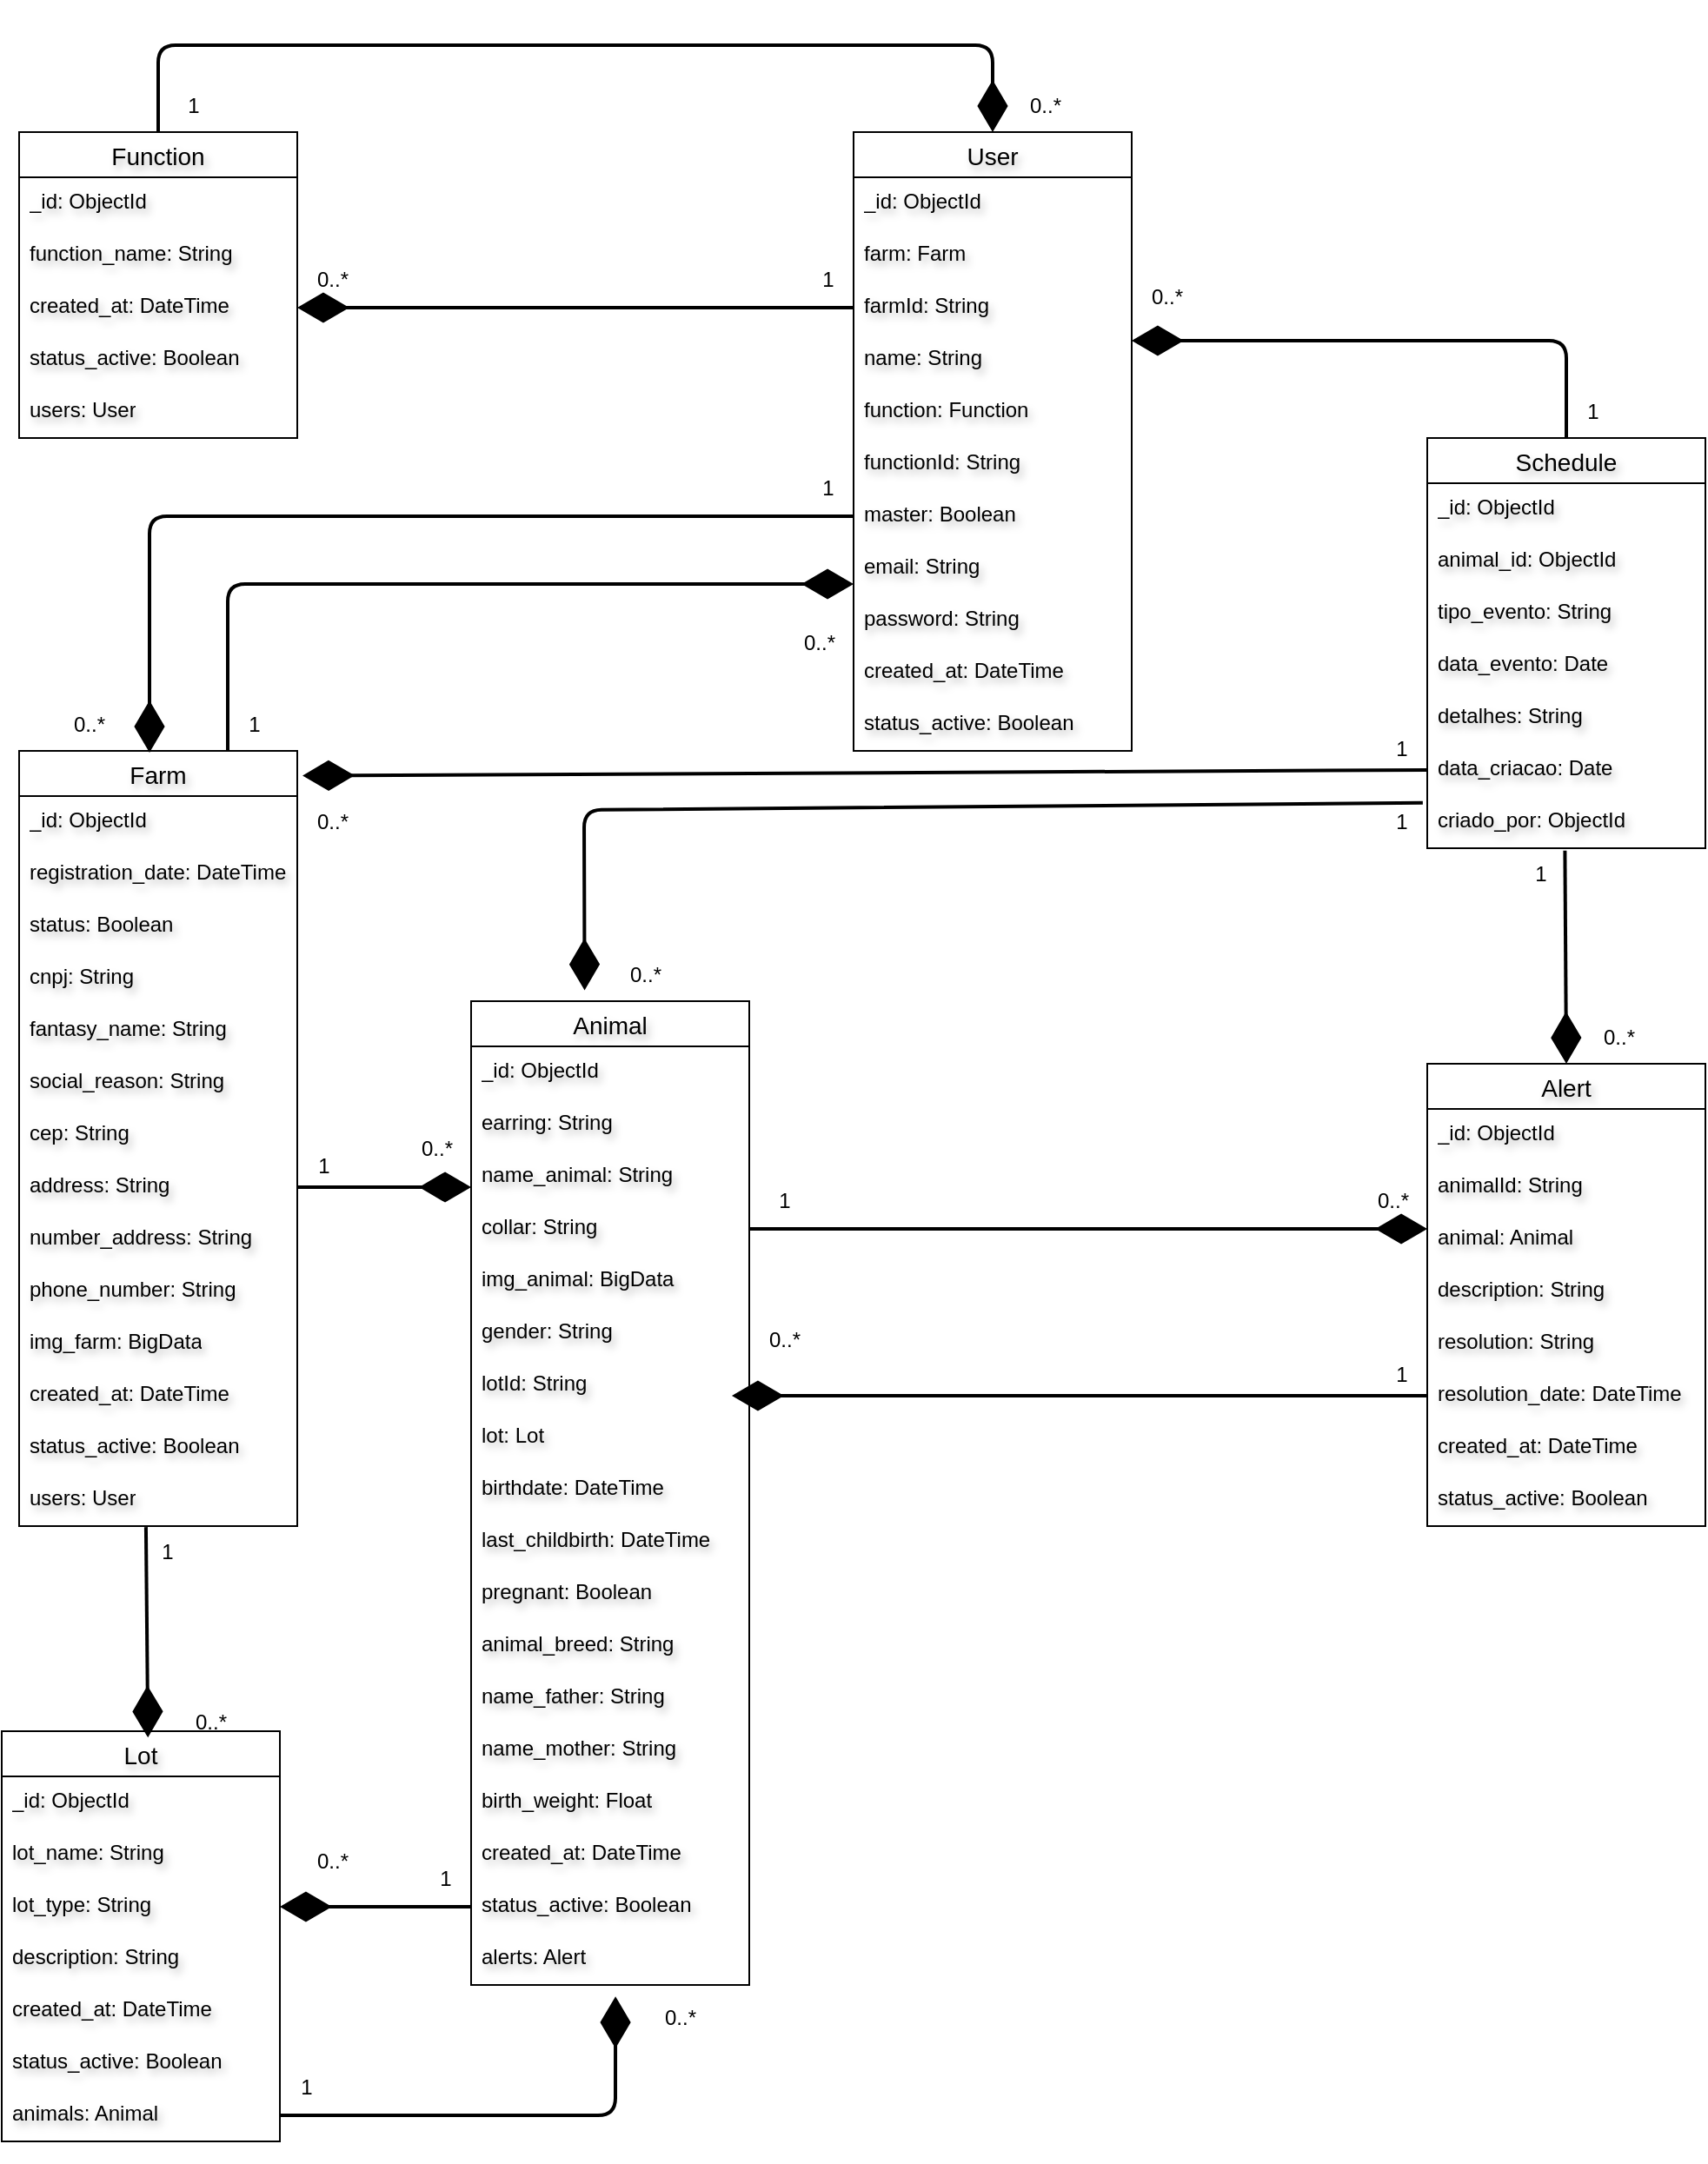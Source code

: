 <mxfile>
    <diagram id="p9DAhjfFWAVZi-SLFgsB" name="Page-1">
        <mxGraphModel dx="1400" dy="419" grid="1" gridSize="10" guides="1" tooltips="1" connect="1" arrows="1" fold="1" page="1" pageScale="1" pageWidth="850" pageHeight="1100" math="0" shadow="0">
            <root>
                <mxCell id="0"/>
                <mxCell id="1" parent="0"/>
                <mxCell id="2" value="User" style="swimlane;fontStyle=0;childLayout=stackLayout;horizontal=1;startSize=26;horizontalStack=0;resizeParent=1;resizeParentMax=0;resizeLast=0;collapsible=1;marginBottom=0;align=center;fontSize=14;textShadow=1;" parent="1" vertex="1">
                    <mxGeometry x="-160" y="90" width="160" height="356" as="geometry">
                        <mxRectangle x="170" y="80" width="70" height="30" as="alternateBounds"/>
                    </mxGeometry>
                </mxCell>
                <mxCell id="3" value="_id: ObjectId" style="text;strokeColor=none;fillColor=none;spacingLeft=4;spacingRight=4;overflow=hidden;rotatable=0;points=[[0,0.5],[1,0.5]];portConstraint=eastwest;fontSize=12;whiteSpace=wrap;html=1;textShadow=1;" parent="2" vertex="1">
                    <mxGeometry y="26" width="160" height="30" as="geometry"/>
                </mxCell>
                <mxCell id="4" value="farm: Farm" style="text;strokeColor=none;fillColor=none;spacingLeft=4;spacingRight=4;overflow=hidden;rotatable=0;points=[[0,0.5],[1,0.5]];portConstraint=eastwest;fontSize=12;whiteSpace=wrap;html=1;textShadow=1;" parent="2" vertex="1">
                    <mxGeometry y="56" width="160" height="30" as="geometry"/>
                </mxCell>
                <mxCell id="72" value="farmId: String" style="text;strokeColor=none;fillColor=none;spacingLeft=4;spacingRight=4;overflow=hidden;rotatable=0;points=[[0,0.5],[1,0.5]];portConstraint=eastwest;fontSize=12;whiteSpace=wrap;html=1;textShadow=1;" parent="2" vertex="1">
                    <mxGeometry y="86" width="160" height="30" as="geometry"/>
                </mxCell>
                <mxCell id="5" value="name: String" style="text;strokeColor=none;fillColor=none;spacingLeft=4;spacingRight=4;overflow=hidden;rotatable=0;points=[[0,0.5],[1,0.5]];portConstraint=eastwest;fontSize=12;whiteSpace=wrap;html=1;textShadow=1;" parent="2" vertex="1">
                    <mxGeometry y="116" width="160" height="30" as="geometry"/>
                </mxCell>
                <mxCell id="6" value="function: Function" style="text;strokeColor=none;fillColor=none;spacingLeft=4;spacingRight=4;overflow=hidden;rotatable=0;points=[[0,0.5],[1,0.5]];portConstraint=eastwest;fontSize=12;whiteSpace=wrap;html=1;textShadow=1;" parent="2" vertex="1">
                    <mxGeometry y="146" width="160" height="30" as="geometry"/>
                </mxCell>
                <mxCell id="73" value="functionId: String" style="text;strokeColor=none;fillColor=none;spacingLeft=4;spacingRight=4;overflow=hidden;rotatable=0;points=[[0,0.5],[1,0.5]];portConstraint=eastwest;fontSize=12;whiteSpace=wrap;html=1;textShadow=1;" parent="2" vertex="1">
                    <mxGeometry y="176" width="160" height="30" as="geometry"/>
                </mxCell>
                <mxCell id="7" value="master: Boolean" style="text;strokeColor=none;fillColor=none;spacingLeft=4;spacingRight=4;overflow=hidden;rotatable=0;points=[[0,0.5],[1,0.5]];portConstraint=eastwest;fontSize=12;whiteSpace=wrap;html=1;textShadow=1;" parent="2" vertex="1">
                    <mxGeometry y="206" width="160" height="30" as="geometry"/>
                </mxCell>
                <mxCell id="8" value="email: String" style="text;strokeColor=none;fillColor=none;spacingLeft=4;spacingRight=4;overflow=hidden;rotatable=0;points=[[0,0.5],[1,0.5]];portConstraint=eastwest;fontSize=12;whiteSpace=wrap;html=1;textShadow=1;" parent="2" vertex="1">
                    <mxGeometry y="236" width="160" height="30" as="geometry"/>
                </mxCell>
                <mxCell id="9" value="password: String" style="text;strokeColor=none;fillColor=none;spacingLeft=4;spacingRight=4;overflow=hidden;rotatable=0;points=[[0,0.5],[1,0.5]];portConstraint=eastwest;fontSize=12;whiteSpace=wrap;html=1;textShadow=1;" parent="2" vertex="1">
                    <mxGeometry y="266" width="160" height="30" as="geometry"/>
                </mxCell>
                <mxCell id="10" value="created_at: DateTime" style="text;strokeColor=none;fillColor=none;spacingLeft=4;spacingRight=4;overflow=hidden;rotatable=0;points=[[0,0.5],[1,0.5]];portConstraint=eastwest;fontSize=12;whiteSpace=wrap;html=1;textShadow=1;" parent="2" vertex="1">
                    <mxGeometry y="296" width="160" height="30" as="geometry"/>
                </mxCell>
                <mxCell id="11" value="status_active: Boolean" style="text;strokeColor=none;fillColor=none;spacingLeft=4;spacingRight=4;overflow=hidden;rotatable=0;points=[[0,0.5],[1,0.5]];portConstraint=eastwest;fontSize=12;whiteSpace=wrap;html=1;textShadow=1;" parent="2" vertex="1">
                    <mxGeometry y="326" width="160" height="30" as="geometry"/>
                </mxCell>
                <mxCell id="12" value="Farm" style="swimlane;fontStyle=0;childLayout=stackLayout;horizontal=1;startSize=26;horizontalStack=0;resizeParent=1;resizeParentMax=0;resizeLast=0;collapsible=1;marginBottom=0;align=center;fontSize=14;textShadow=1;" parent="1" vertex="1">
                    <mxGeometry x="-640" y="446" width="160" height="446" as="geometry"/>
                </mxCell>
                <mxCell id="13" value="_id: ObjectId" style="text;strokeColor=none;fillColor=none;spacingLeft=4;spacingRight=4;overflow=hidden;rotatable=0;points=[[0,0.5],[1,0.5]];portConstraint=eastwest;fontSize=12;whiteSpace=wrap;html=1;textShadow=1;" parent="12" vertex="1">
                    <mxGeometry y="26" width="160" height="30" as="geometry"/>
                </mxCell>
                <mxCell id="14" value="registration_date: DateTime" style="text;strokeColor=none;fillColor=none;spacingLeft=4;spacingRight=4;overflow=hidden;rotatable=0;points=[[0,0.5],[1,0.5]];portConstraint=eastwest;fontSize=12;whiteSpace=wrap;html=1;textShadow=1;" parent="12" vertex="1">
                    <mxGeometry y="56" width="160" height="30" as="geometry"/>
                </mxCell>
                <mxCell id="15" value="status: Boolean" style="text;strokeColor=none;fillColor=none;spacingLeft=4;spacingRight=4;overflow=hidden;rotatable=0;points=[[0,0.5],[1,0.5]];portConstraint=eastwest;fontSize=12;whiteSpace=wrap;html=1;textShadow=1;" parent="12" vertex="1">
                    <mxGeometry y="86" width="160" height="30" as="geometry"/>
                </mxCell>
                <mxCell id="16" value="cnpj: String" style="text;strokeColor=none;fillColor=none;spacingLeft=4;spacingRight=4;overflow=hidden;rotatable=0;points=[[0,0.5],[1,0.5]];portConstraint=eastwest;fontSize=12;whiteSpace=wrap;html=1;textShadow=1;" parent="12" vertex="1">
                    <mxGeometry y="116" width="160" height="30" as="geometry"/>
                </mxCell>
                <mxCell id="17" value="fantasy_name: String" style="text;strokeColor=none;fillColor=none;spacingLeft=4;spacingRight=4;overflow=hidden;rotatable=0;points=[[0,0.5],[1,0.5]];portConstraint=eastwest;fontSize=12;whiteSpace=wrap;html=1;textShadow=1;" parent="12" vertex="1">
                    <mxGeometry y="146" width="160" height="30" as="geometry"/>
                </mxCell>
                <mxCell id="18" value="social_reason: String" style="text;strokeColor=none;fillColor=none;spacingLeft=4;spacingRight=4;overflow=hidden;rotatable=0;points=[[0,0.5],[1,0.5]];portConstraint=eastwest;fontSize=12;whiteSpace=wrap;html=1;textShadow=1;" parent="12" vertex="1">
                    <mxGeometry y="176" width="160" height="30" as="geometry"/>
                </mxCell>
                <mxCell id="19" value="cep: String" style="text;strokeColor=none;fillColor=none;spacingLeft=4;spacingRight=4;overflow=hidden;rotatable=0;points=[[0,0.5],[1,0.5]];portConstraint=eastwest;fontSize=12;whiteSpace=wrap;html=1;textShadow=1;" parent="12" vertex="1">
                    <mxGeometry y="206" width="160" height="30" as="geometry"/>
                </mxCell>
                <mxCell id="20" value="address: String" style="text;strokeColor=none;fillColor=none;spacingLeft=4;spacingRight=4;overflow=hidden;rotatable=0;points=[[0,0.5],[1,0.5]];portConstraint=eastwest;fontSize=12;whiteSpace=wrap;html=1;textShadow=1;" parent="12" vertex="1">
                    <mxGeometry y="236" width="160" height="30" as="geometry"/>
                </mxCell>
                <mxCell id="21" value="number_address: String" style="text;strokeColor=none;fillColor=none;spacingLeft=4;spacingRight=4;overflow=hidden;rotatable=0;points=[[0,0.5],[1,0.5]];portConstraint=eastwest;fontSize=12;whiteSpace=wrap;html=1;textShadow=1;" parent="12" vertex="1">
                    <mxGeometry y="266" width="160" height="30" as="geometry"/>
                </mxCell>
                <mxCell id="22" value="phone_number: String" style="text;strokeColor=none;fillColor=none;spacingLeft=4;spacingRight=4;overflow=hidden;rotatable=0;points=[[0,0.5],[1,0.5]];portConstraint=eastwest;fontSize=12;whiteSpace=wrap;html=1;textShadow=1;" parent="12" vertex="1">
                    <mxGeometry y="296" width="160" height="30" as="geometry"/>
                </mxCell>
                <mxCell id="23" value="img_farm: BigData" style="text;strokeColor=none;fillColor=none;spacingLeft=4;spacingRight=4;overflow=hidden;rotatable=0;points=[[0,0.5],[1,0.5]];portConstraint=eastwest;fontSize=12;whiteSpace=wrap;html=1;textShadow=1;" parent="12" vertex="1">
                    <mxGeometry y="326" width="160" height="30" as="geometry"/>
                </mxCell>
                <mxCell id="24" value="created_at: DateTime" style="text;strokeColor=none;fillColor=none;spacingLeft=4;spacingRight=4;overflow=hidden;rotatable=0;points=[[0,0.5],[1,0.5]];portConstraint=eastwest;fontSize=12;whiteSpace=wrap;html=1;textShadow=1;" parent="12" vertex="1">
                    <mxGeometry y="356" width="160" height="30" as="geometry"/>
                </mxCell>
                <mxCell id="25" value="status_active: Boolean" style="text;strokeColor=none;fillColor=none;spacingLeft=4;spacingRight=4;overflow=hidden;rotatable=0;points=[[0,0.5],[1,0.5]];portConstraint=eastwest;fontSize=12;whiteSpace=wrap;html=1;textShadow=1;" parent="12" vertex="1">
                    <mxGeometry y="386" width="160" height="30" as="geometry"/>
                </mxCell>
                <mxCell id="75" value="users: User" style="text;strokeColor=none;fillColor=none;spacingLeft=4;spacingRight=4;overflow=hidden;rotatable=0;points=[[0,0.5],[1,0.5]];portConstraint=eastwest;fontSize=12;whiteSpace=wrap;html=1;textShadow=1;" parent="12" vertex="1">
                    <mxGeometry y="416" width="160" height="30" as="geometry"/>
                </mxCell>
                <mxCell id="26" value="Animal " style="swimlane;fontStyle=0;childLayout=stackLayout;horizontal=1;startSize=26;horizontalStack=0;resizeParent=1;resizeParentMax=0;resizeLast=0;collapsible=1;marginBottom=0;align=center;fontSize=14;textShadow=1;" parent="1" vertex="1">
                    <mxGeometry x="-380" y="590" width="160" height="566" as="geometry"/>
                </mxCell>
                <mxCell id="27" value="_id: ObjectId" style="text;strokeColor=none;fillColor=none;spacingLeft=4;spacingRight=4;overflow=hidden;rotatable=0;points=[[0,0.5],[1,0.5]];portConstraint=eastwest;fontSize=12;whiteSpace=wrap;html=1;textShadow=1;" parent="26" vertex="1">
                    <mxGeometry y="26" width="160" height="30" as="geometry"/>
                </mxCell>
                <mxCell id="28" value="earring: String" style="text;strokeColor=none;fillColor=none;spacingLeft=4;spacingRight=4;overflow=hidden;rotatable=0;points=[[0,0.5],[1,0.5]];portConstraint=eastwest;fontSize=12;whiteSpace=wrap;html=1;textShadow=1;" parent="26" vertex="1">
                    <mxGeometry y="56" width="160" height="30" as="geometry"/>
                </mxCell>
                <mxCell id="29" value="name_animal: String" style="text;strokeColor=none;fillColor=none;spacingLeft=4;spacingRight=4;overflow=hidden;rotatable=0;points=[[0,0.5],[1,0.5]];portConstraint=eastwest;fontSize=12;whiteSpace=wrap;html=1;textShadow=1;" parent="26" vertex="1">
                    <mxGeometry y="86" width="160" height="30" as="geometry"/>
                </mxCell>
                <mxCell id="30" value="collar: String" style="text;strokeColor=none;fillColor=none;spacingLeft=4;spacingRight=4;overflow=hidden;rotatable=0;points=[[0,0.5],[1,0.5]];portConstraint=eastwest;fontSize=12;whiteSpace=wrap;html=1;textShadow=1;" parent="26" vertex="1">
                    <mxGeometry y="116" width="160" height="30" as="geometry"/>
                </mxCell>
                <mxCell id="31" value="img_animal: BigData" style="text;strokeColor=none;fillColor=none;spacingLeft=4;spacingRight=4;overflow=hidden;rotatable=0;points=[[0,0.5],[1,0.5]];portConstraint=eastwest;fontSize=12;whiteSpace=wrap;html=1;textShadow=1;" parent="26" vertex="1">
                    <mxGeometry y="146" width="160" height="30" as="geometry"/>
                </mxCell>
                <mxCell id="32" value="gender: String" style="text;strokeColor=none;fillColor=none;spacingLeft=4;spacingRight=4;overflow=hidden;rotatable=0;points=[[0,0.5],[1,0.5]];portConstraint=eastwest;fontSize=12;whiteSpace=wrap;html=1;textShadow=1;" parent="26" vertex="1">
                    <mxGeometry y="176" width="160" height="30" as="geometry"/>
                </mxCell>
                <mxCell id="77" value="lotId: String" style="text;strokeColor=none;fillColor=none;spacingLeft=4;spacingRight=4;overflow=hidden;rotatable=0;points=[[0,0.5],[1,0.5]];portConstraint=eastwest;fontSize=12;whiteSpace=wrap;html=1;textShadow=1;" parent="26" vertex="1">
                    <mxGeometry y="206" width="160" height="30" as="geometry"/>
                </mxCell>
                <mxCell id="33" value="lot: Lot" style="text;strokeColor=none;fillColor=none;spacingLeft=4;spacingRight=4;overflow=hidden;rotatable=0;points=[[0,0.5],[1,0.5]];portConstraint=eastwest;fontSize=12;whiteSpace=wrap;html=1;textShadow=1;" parent="26" vertex="1">
                    <mxGeometry y="236" width="160" height="30" as="geometry"/>
                </mxCell>
                <mxCell id="34" value="birthdate: DateTime" style="text;strokeColor=none;fillColor=none;spacingLeft=4;spacingRight=4;overflow=hidden;rotatable=0;points=[[0,0.5],[1,0.5]];portConstraint=eastwest;fontSize=12;whiteSpace=wrap;html=1;textShadow=1;" parent="26" vertex="1">
                    <mxGeometry y="266" width="160" height="30" as="geometry"/>
                </mxCell>
                <mxCell id="35" value="last_childbirth: DateTime" style="text;strokeColor=none;fillColor=none;spacingLeft=4;spacingRight=4;overflow=hidden;rotatable=0;points=[[0,0.5],[1,0.5]];portConstraint=eastwest;fontSize=12;whiteSpace=wrap;html=1;textShadow=1;" parent="26" vertex="1">
                    <mxGeometry y="296" width="160" height="30" as="geometry"/>
                </mxCell>
                <mxCell id="36" value="pregnant: Boolean" style="text;strokeColor=none;fillColor=none;spacingLeft=4;spacingRight=4;overflow=hidden;rotatable=0;points=[[0,0.5],[1,0.5]];portConstraint=eastwest;fontSize=12;whiteSpace=wrap;html=1;textShadow=1;" parent="26" vertex="1">
                    <mxGeometry y="326" width="160" height="30" as="geometry"/>
                </mxCell>
                <mxCell id="37" value="animal_breed: String" style="text;strokeColor=none;fillColor=none;spacingLeft=4;spacingRight=4;overflow=hidden;rotatable=0;points=[[0,0.5],[1,0.5]];portConstraint=eastwest;fontSize=12;whiteSpace=wrap;html=1;textShadow=1;" parent="26" vertex="1">
                    <mxGeometry y="356" width="160" height="30" as="geometry"/>
                </mxCell>
                <mxCell id="38" value="name_father: String" style="text;strokeColor=none;fillColor=none;spacingLeft=4;spacingRight=4;overflow=hidden;rotatable=0;points=[[0,0.5],[1,0.5]];portConstraint=eastwest;fontSize=12;whiteSpace=wrap;html=1;textShadow=1;" parent="26" vertex="1">
                    <mxGeometry y="386" width="160" height="30" as="geometry"/>
                </mxCell>
                <mxCell id="39" value="name_mother: String" style="text;strokeColor=none;fillColor=none;spacingLeft=4;spacingRight=4;overflow=hidden;rotatable=0;points=[[0,0.5],[1,0.5]];portConstraint=eastwest;fontSize=12;whiteSpace=wrap;html=1;textShadow=1;" parent="26" vertex="1">
                    <mxGeometry y="416" width="160" height="30" as="geometry"/>
                </mxCell>
                <mxCell id="40" value="birth_weight: Float" style="text;strokeColor=none;fillColor=none;spacingLeft=4;spacingRight=4;overflow=hidden;rotatable=0;points=[[0,0.5],[1,0.5]];portConstraint=eastwest;fontSize=12;whiteSpace=wrap;html=1;textShadow=1;" parent="26" vertex="1">
                    <mxGeometry y="446" width="160" height="30" as="geometry"/>
                </mxCell>
                <mxCell id="42" value="created_at: DateTime" style="text;strokeColor=none;fillColor=none;spacingLeft=4;spacingRight=4;overflow=hidden;rotatable=0;points=[[0,0.5],[1,0.5]];portConstraint=eastwest;fontSize=12;whiteSpace=wrap;html=1;textShadow=1;" parent="26" vertex="1">
                    <mxGeometry y="476" width="160" height="30" as="geometry"/>
                </mxCell>
                <mxCell id="43" value="status_active: Boolean" style="text;strokeColor=none;fillColor=none;spacingLeft=4;spacingRight=4;overflow=hidden;rotatable=0;points=[[0,0.5],[1,0.5]];portConstraint=eastwest;fontSize=12;whiteSpace=wrap;html=1;textShadow=1;" parent="26" vertex="1">
                    <mxGeometry y="506" width="160" height="30" as="geometry"/>
                </mxCell>
                <mxCell id="78" value="alerts: Alert" style="text;strokeColor=none;fillColor=none;spacingLeft=4;spacingRight=4;overflow=hidden;rotatable=0;points=[[0,0.5],[1,0.5]];portConstraint=eastwest;fontSize=12;whiteSpace=wrap;html=1;textShadow=1;" parent="26" vertex="1">
                    <mxGeometry y="536" width="160" height="30" as="geometry"/>
                </mxCell>
                <mxCell id="44" value="Alert" style="swimlane;fontStyle=0;childLayout=stackLayout;horizontal=1;startSize=26;horizontalStack=0;resizeParent=1;resizeParentMax=0;resizeLast=0;collapsible=1;marginBottom=0;align=center;fontSize=14;textShadow=1;" parent="1" vertex="1">
                    <mxGeometry x="170" y="626" width="160" height="266" as="geometry"/>
                </mxCell>
                <mxCell id="45" value="_id: ObjectId" style="text;strokeColor=none;fillColor=none;spacingLeft=4;spacingRight=4;overflow=hidden;rotatable=0;points=[[0,0.5],[1,0.5]];portConstraint=eastwest;fontSize=12;whiteSpace=wrap;html=1;textShadow=1;" parent="44" vertex="1">
                    <mxGeometry y="26" width="160" height="30" as="geometry"/>
                </mxCell>
                <mxCell id="79" value="animalId: String" style="text;strokeColor=none;fillColor=none;spacingLeft=4;spacingRight=4;overflow=hidden;rotatable=0;points=[[0,0.5],[1,0.5]];portConstraint=eastwest;fontSize=12;whiteSpace=wrap;html=1;textShadow=1;" parent="44" vertex="1">
                    <mxGeometry y="56" width="160" height="30" as="geometry"/>
                </mxCell>
                <mxCell id="46" value="animal: Animal" style="text;strokeColor=none;fillColor=none;spacingLeft=4;spacingRight=4;overflow=hidden;rotatable=0;points=[[0,0.5],[1,0.5]];portConstraint=eastwest;fontSize=12;whiteSpace=wrap;html=1;textShadow=1;" parent="44" vertex="1">
                    <mxGeometry y="86" width="160" height="30" as="geometry"/>
                </mxCell>
                <mxCell id="47" value="description: String" style="text;strokeColor=none;fillColor=none;spacingLeft=4;spacingRight=4;overflow=hidden;rotatable=0;points=[[0,0.5],[1,0.5]];portConstraint=eastwest;fontSize=12;whiteSpace=wrap;html=1;textShadow=1;" parent="44" vertex="1">
                    <mxGeometry y="116" width="160" height="30" as="geometry"/>
                </mxCell>
                <mxCell id="70" value="resolution: String" style="text;strokeColor=none;fillColor=none;spacingLeft=4;spacingRight=4;overflow=hidden;rotatable=0;points=[[0,0.5],[1,0.5]];portConstraint=eastwest;fontSize=12;whiteSpace=wrap;html=1;textShadow=1;" parent="44" vertex="1">
                    <mxGeometry y="146" width="160" height="30" as="geometry"/>
                </mxCell>
                <mxCell id="71" value="resolution_date: DateTime" style="text;strokeColor=none;fillColor=none;spacingLeft=4;spacingRight=4;overflow=hidden;rotatable=0;points=[[0,0.5],[1,0.5]];portConstraint=eastwest;fontSize=12;whiteSpace=wrap;html=1;textShadow=1;" parent="44" vertex="1">
                    <mxGeometry y="176" width="160" height="30" as="geometry"/>
                </mxCell>
                <mxCell id="48" value="created_at: DateTime" style="text;strokeColor=none;fillColor=none;spacingLeft=4;spacingRight=4;overflow=hidden;rotatable=0;points=[[0,0.5],[1,0.5]];portConstraint=eastwest;fontSize=12;whiteSpace=wrap;html=1;textShadow=1;" parent="44" vertex="1">
                    <mxGeometry y="206" width="160" height="30" as="geometry"/>
                </mxCell>
                <mxCell id="49" value="status_active: Boolean" style="text;strokeColor=none;fillColor=none;spacingLeft=4;spacingRight=4;overflow=hidden;rotatable=0;points=[[0,0.5],[1,0.5]];portConstraint=eastwest;fontSize=12;whiteSpace=wrap;html=1;textShadow=1;" parent="44" vertex="1">
                    <mxGeometry y="236" width="160" height="30" as="geometry"/>
                </mxCell>
                <mxCell id="50" value="Schedule" style="swimlane;fontStyle=0;childLayout=stackLayout;horizontal=1;startSize=26;horizontalStack=0;resizeParent=1;resizeParentMax=0;resizeLast=0;collapsible=1;marginBottom=0;align=center;fontSize=14;textShadow=1;" parent="1" vertex="1">
                    <mxGeometry x="170" y="266" width="160" height="236" as="geometry"/>
                </mxCell>
                <mxCell id="51" value="_id: ObjectId" style="text;strokeColor=none;fillColor=none;spacingLeft=4;spacingRight=4;overflow=hidden;rotatable=0;points=[[0,0.5],[1,0.5]];portConstraint=eastwest;fontSize=12;whiteSpace=wrap;html=1;textShadow=1;" parent="50" vertex="1">
                    <mxGeometry y="26" width="160" height="30" as="geometry"/>
                </mxCell>
                <mxCell id="52" value="animal_id: ObjectId" style="text;strokeColor=none;fillColor=none;spacingLeft=4;spacingRight=4;overflow=hidden;rotatable=0;points=[[0,0.5],[1,0.5]];portConstraint=eastwest;fontSize=12;whiteSpace=wrap;html=1;textShadow=1;" parent="50" vertex="1">
                    <mxGeometry y="56" width="160" height="30" as="geometry"/>
                </mxCell>
                <mxCell id="53" value="tipo_evento: String" style="text;strokeColor=none;fillColor=none;spacingLeft=4;spacingRight=4;overflow=hidden;rotatable=0;points=[[0,0.5],[1,0.5]];portConstraint=eastwest;fontSize=12;whiteSpace=wrap;html=1;textShadow=1;" parent="50" vertex="1">
                    <mxGeometry y="86" width="160" height="30" as="geometry"/>
                </mxCell>
                <mxCell id="54" value="data_evento: Date" style="text;strokeColor=none;fillColor=none;spacingLeft=4;spacingRight=4;overflow=hidden;rotatable=0;points=[[0,0.5],[1,0.5]];portConstraint=eastwest;fontSize=12;whiteSpace=wrap;html=1;textShadow=1;" parent="50" vertex="1">
                    <mxGeometry y="116" width="160" height="30" as="geometry"/>
                </mxCell>
                <mxCell id="55" value="detalhes: String" style="text;strokeColor=none;fillColor=none;spacingLeft=4;spacingRight=4;overflow=hidden;rotatable=0;points=[[0,0.5],[1,0.5]];portConstraint=eastwest;fontSize=12;whiteSpace=wrap;html=1;textShadow=1;" parent="50" vertex="1">
                    <mxGeometry y="146" width="160" height="30" as="geometry"/>
                </mxCell>
                <mxCell id="56" value="data_criacao: Date" style="text;strokeColor=none;fillColor=none;spacingLeft=4;spacingRight=4;overflow=hidden;rotatable=0;points=[[0,0.5],[1,0.5]];portConstraint=eastwest;fontSize=12;whiteSpace=wrap;html=1;textShadow=1;" parent="50" vertex="1">
                    <mxGeometry y="176" width="160" height="30" as="geometry"/>
                </mxCell>
                <mxCell id="57" value="criado_por: ObjectId" style="text;strokeColor=none;fillColor=none;spacingLeft=4;spacingRight=4;overflow=hidden;rotatable=0;points=[[0,0.5],[1,0.5]];portConstraint=eastwest;fontSize=12;whiteSpace=wrap;html=1;textShadow=1;" parent="50" vertex="1">
                    <mxGeometry y="206" width="160" height="30" as="geometry"/>
                </mxCell>
                <mxCell id="58" value="Function" style="swimlane;fontStyle=0;childLayout=stackLayout;horizontal=1;startSize=26;horizontalStack=0;resizeParent=1;resizeParentMax=0;resizeLast=0;collapsible=1;marginBottom=0;align=center;fontSize=14;textShadow=1;" parent="1" vertex="1">
                    <mxGeometry x="-640" y="90" width="160" height="176" as="geometry">
                        <mxRectangle x="170" y="80" width="70" height="30" as="alternateBounds"/>
                    </mxGeometry>
                </mxCell>
                <mxCell id="59" value="_id: ObjectId" style="text;strokeColor=none;fillColor=none;spacingLeft=4;spacingRight=4;overflow=hidden;rotatable=0;points=[[0,0.5],[1,0.5]];portConstraint=eastwest;fontSize=12;whiteSpace=wrap;html=1;textShadow=1;" parent="58" vertex="1">
                    <mxGeometry y="26" width="160" height="30" as="geometry"/>
                </mxCell>
                <mxCell id="60" value="function_name: String" style="text;strokeColor=none;fillColor=none;spacingLeft=4;spacingRight=4;overflow=hidden;rotatable=0;points=[[0,0.5],[1,0.5]];portConstraint=eastwest;fontSize=12;whiteSpace=wrap;html=1;textShadow=1;" parent="58" vertex="1">
                    <mxGeometry y="56" width="160" height="30" as="geometry"/>
                </mxCell>
                <mxCell id="61" value="created_at: DateTime" style="text;strokeColor=none;fillColor=none;spacingLeft=4;spacingRight=4;overflow=hidden;rotatable=0;points=[[0,0.5],[1,0.5]];portConstraint=eastwest;fontSize=12;whiteSpace=wrap;html=1;textShadow=1;" parent="58" vertex="1">
                    <mxGeometry y="86" width="160" height="30" as="geometry"/>
                </mxCell>
                <mxCell id="62" value="status_active: Boolean" style="text;strokeColor=none;fillColor=none;spacingLeft=4;spacingRight=4;overflow=hidden;rotatable=0;points=[[0,0.5],[1,0.5]];portConstraint=eastwest;fontSize=12;whiteSpace=wrap;html=1;textShadow=1;" parent="58" vertex="1">
                    <mxGeometry y="116" width="160" height="30" as="geometry"/>
                </mxCell>
                <mxCell id="74" value="users: User" style="text;strokeColor=none;fillColor=none;spacingLeft=4;spacingRight=4;overflow=hidden;rotatable=0;points=[[0,0.5],[1,0.5]];portConstraint=eastwest;fontSize=12;whiteSpace=wrap;html=1;textShadow=1;" parent="58" vertex="1">
                    <mxGeometry y="146" width="160" height="30" as="geometry"/>
                </mxCell>
                <mxCell id="63" value="Lot" style="swimlane;fontStyle=0;childLayout=stackLayout;horizontal=1;startSize=26;horizontalStack=0;resizeParent=1;resizeParentMax=0;resizeLast=0;collapsible=1;marginBottom=0;align=center;fontSize=14;textShadow=1;" parent="1" vertex="1">
                    <mxGeometry x="-650" y="1010" width="160" height="236" as="geometry">
                        <mxRectangle x="170" y="80" width="70" height="30" as="alternateBounds"/>
                    </mxGeometry>
                </mxCell>
                <mxCell id="64" value="_id: ObjectId" style="text;strokeColor=none;fillColor=none;spacingLeft=4;spacingRight=4;overflow=hidden;rotatable=0;points=[[0,0.5],[1,0.5]];portConstraint=eastwest;fontSize=12;whiteSpace=wrap;html=1;textShadow=1;" parent="63" vertex="1">
                    <mxGeometry y="26" width="160" height="30" as="geometry"/>
                </mxCell>
                <mxCell id="65" value="lot_name: String" style="text;strokeColor=none;fillColor=none;spacingLeft=4;spacingRight=4;overflow=hidden;rotatable=0;points=[[0,0.5],[1,0.5]];portConstraint=eastwest;fontSize=12;whiteSpace=wrap;html=1;textShadow=1;" parent="63" vertex="1">
                    <mxGeometry y="56" width="160" height="30" as="geometry"/>
                </mxCell>
                <mxCell id="66" value="lot_type: String" style="text;strokeColor=none;fillColor=none;spacingLeft=4;spacingRight=4;overflow=hidden;rotatable=0;points=[[0,0.5],[1,0.5]];portConstraint=eastwest;fontSize=12;whiteSpace=wrap;html=1;textShadow=1;" parent="63" vertex="1">
                    <mxGeometry y="86" width="160" height="30" as="geometry"/>
                </mxCell>
                <mxCell id="67" value="description: String" style="text;strokeColor=none;fillColor=none;spacingLeft=4;spacingRight=4;overflow=hidden;rotatable=0;points=[[0,0.5],[1,0.5]];portConstraint=eastwest;fontSize=12;whiteSpace=wrap;html=1;textShadow=1;" parent="63" vertex="1">
                    <mxGeometry y="116" width="160" height="30" as="geometry"/>
                </mxCell>
                <mxCell id="68" value="created_at: DateTime" style="text;strokeColor=none;fillColor=none;spacingLeft=4;spacingRight=4;overflow=hidden;rotatable=0;points=[[0,0.5],[1,0.5]];portConstraint=eastwest;fontSize=12;whiteSpace=wrap;html=1;textShadow=1;" parent="63" vertex="1">
                    <mxGeometry y="146" width="160" height="30" as="geometry"/>
                </mxCell>
                <mxCell id="69" value="status_active: Boolean" style="text;strokeColor=none;fillColor=none;spacingLeft=4;spacingRight=4;overflow=hidden;rotatable=0;points=[[0,0.5],[1,0.5]];portConstraint=eastwest;fontSize=12;whiteSpace=wrap;html=1;textShadow=1;" parent="63" vertex="1">
                    <mxGeometry y="176" width="160" height="30" as="geometry"/>
                </mxCell>
                <mxCell id="76" value="animals: Animal" style="text;strokeColor=none;fillColor=none;spacingLeft=4;spacingRight=4;overflow=hidden;rotatable=0;points=[[0,0.5],[1,0.5]];portConstraint=eastwest;fontSize=12;whiteSpace=wrap;html=1;textShadow=1;" parent="63" vertex="1">
                    <mxGeometry y="206" width="160" height="30" as="geometry"/>
                </mxCell>
                <mxCell id="106" value="" style="endArrow=diamondThin;endFill=1;endSize=24;html=1;strokeWidth=2;entryX=0.5;entryY=0;entryDx=0;entryDy=0;exitX=0.495;exitY=1.047;exitDx=0;exitDy=0;exitPerimeter=0;" edge="1" parent="1" source="57" target="44">
                    <mxGeometry width="160" relative="1" as="geometry">
                        <mxPoint x="230" y="570" as="sourcePoint"/>
                        <mxPoint x="390" y="570" as="targetPoint"/>
                    </mxGeometry>
                </mxCell>
                <mxCell id="107" value="0..*" style="text;html=1;align=center;verticalAlign=middle;resizable=0;points=[];autosize=1;strokeColor=none;fillColor=none;" vertex="1" parent="1">
                    <mxGeometry x="260" y="596" width="40" height="30" as="geometry"/>
                </mxCell>
                <mxCell id="108" value="0..*" style="text;html=1;align=center;verticalAlign=middle;resizable=0;points=[];autosize=1;strokeColor=none;fillColor=none;" vertex="1" parent="1">
                    <mxGeometry x="130" y="690" width="40" height="30" as="geometry"/>
                </mxCell>
                <mxCell id="109" value="0..*" style="text;html=1;align=center;verticalAlign=middle;resizable=0;points=[];autosize=1;strokeColor=none;fillColor=none;" vertex="1" parent="1">
                    <mxGeometry y="170" width="40" height="30" as="geometry"/>
                </mxCell>
                <mxCell id="110" value="0..*" style="text;html=1;align=center;verticalAlign=middle;resizable=0;points=[];autosize=1;strokeColor=none;fillColor=none;" vertex="1" parent="1">
                    <mxGeometry x="-70" y="60" width="40" height="30" as="geometry"/>
                </mxCell>
                <mxCell id="111" value="0..*" style="text;html=1;align=center;verticalAlign=middle;resizable=0;points=[];autosize=1;strokeColor=none;fillColor=none;" vertex="1" parent="1">
                    <mxGeometry x="-480" y="160" width="40" height="30" as="geometry"/>
                </mxCell>
                <mxCell id="112" value="0..*" style="text;html=1;align=center;verticalAlign=middle;resizable=0;points=[];autosize=1;strokeColor=none;fillColor=none;" vertex="1" parent="1">
                    <mxGeometry x="-620" y="416" width="40" height="30" as="geometry"/>
                </mxCell>
                <mxCell id="113" value="0..*" style="text;html=1;align=center;verticalAlign=middle;resizable=0;points=[];autosize=1;strokeColor=none;fillColor=none;" vertex="1" parent="1">
                    <mxGeometry x="-480" y="472" width="40" height="30" as="geometry"/>
                </mxCell>
                <mxCell id="115" value="0..*" style="text;html=1;align=center;verticalAlign=middle;resizable=0;points=[];autosize=1;strokeColor=none;fillColor=none;" vertex="1" parent="1">
                    <mxGeometry x="-480" y="1070" width="40" height="30" as="geometry"/>
                </mxCell>
                <mxCell id="116" value="0..*" style="text;html=1;align=center;verticalAlign=middle;resizable=0;points=[];autosize=1;strokeColor=none;fillColor=none;" vertex="1" parent="1">
                    <mxGeometry x="-280" y="1160" width="40" height="30" as="geometry"/>
                </mxCell>
                <mxCell id="117" value="0..*" style="text;html=1;align=center;verticalAlign=middle;resizable=0;points=[];autosize=1;strokeColor=none;fillColor=none;" vertex="1" parent="1">
                    <mxGeometry x="-300" y="560" width="40" height="30" as="geometry"/>
                </mxCell>
                <mxCell id="118" value="" style="endArrow=diamondThin;endFill=1;endSize=24;html=1;strokeWidth=2;exitX=0.5;exitY=0;exitDx=0;exitDy=0;" edge="1" parent="1" source="50">
                    <mxGeometry width="160" relative="1" as="geometry">
                        <mxPoint x="-20" y="340" as="sourcePoint"/>
                        <mxPoint y="210" as="targetPoint"/>
                        <Array as="points">
                            <mxPoint x="250" y="210"/>
                        </Array>
                    </mxGeometry>
                </mxCell>
                <mxCell id="119" value="" style="endArrow=diamondThin;endFill=1;endSize=24;html=1;strokeWidth=2;entryX=0.5;entryY=0;entryDx=0;entryDy=0;exitX=0.5;exitY=0;exitDx=0;exitDy=0;" edge="1" parent="1" source="58" target="2">
                    <mxGeometry width="160" relative="1" as="geometry">
                        <mxPoint x="-270" y="340" as="sourcePoint"/>
                        <mxPoint x="-110" y="340" as="targetPoint"/>
                        <Array as="points">
                            <mxPoint x="-560" y="40"/>
                            <mxPoint x="-320" y="40"/>
                            <mxPoint x="-80" y="40"/>
                        </Array>
                    </mxGeometry>
                </mxCell>
                <mxCell id="120" value="" style="endArrow=diamondThin;endFill=1;endSize=24;html=1;strokeWidth=2;entryX=1;entryY=0.5;entryDx=0;entryDy=0;exitX=0;exitY=0.5;exitDx=0;exitDy=0;" edge="1" parent="1" source="72" target="61">
                    <mxGeometry width="160" relative="1" as="geometry">
                        <mxPoint x="-270" y="340" as="sourcePoint"/>
                        <mxPoint x="-110" y="340" as="targetPoint"/>
                    </mxGeometry>
                </mxCell>
                <mxCell id="121" value="0..*" style="text;html=1;align=center;verticalAlign=middle;resizable=0;points=[];autosize=1;strokeColor=none;fillColor=none;" vertex="1" parent="1">
                    <mxGeometry x="-200" y="369" width="40" height="30" as="geometry"/>
                </mxCell>
                <mxCell id="122" value="" style="endArrow=diamondThin;endFill=1;endSize=24;html=1;strokeWidth=2;exitX=0.75;exitY=0;exitDx=0;exitDy=0;" edge="1" parent="1" source="12">
                    <mxGeometry width="160" relative="1" as="geometry">
                        <mxPoint x="-270" y="340" as="sourcePoint"/>
                        <mxPoint x="-160" y="350" as="targetPoint"/>
                        <Array as="points">
                            <mxPoint x="-520" y="350"/>
                        </Array>
                    </mxGeometry>
                </mxCell>
                <mxCell id="123" value="" style="endArrow=diamondThin;endFill=1;endSize=24;html=1;strokeWidth=2;exitX=0;exitY=0.5;exitDx=0;exitDy=0;" edge="1" parent="1" source="7">
                    <mxGeometry width="160" relative="1" as="geometry">
                        <mxPoint x="-270" y="340" as="sourcePoint"/>
                        <mxPoint x="-565" y="447" as="targetPoint"/>
                        <Array as="points">
                            <mxPoint x="-565" y="311"/>
                        </Array>
                    </mxGeometry>
                </mxCell>
                <mxCell id="124" value="" style="endArrow=diamondThin;endFill=1;endSize=24;html=1;strokeWidth=2;exitX=1;exitY=0.5;exitDx=0;exitDy=0;" edge="1" parent="1" source="20">
                    <mxGeometry width="160" relative="1" as="geometry">
                        <mxPoint x="-270" y="670" as="sourcePoint"/>
                        <mxPoint x="-380" y="697" as="targetPoint"/>
                    </mxGeometry>
                </mxCell>
                <mxCell id="125" value="0..*" style="text;html=1;align=center;verticalAlign=middle;resizable=0;points=[];autosize=1;strokeColor=none;fillColor=none;" vertex="1" parent="1">
                    <mxGeometry x="-420" y="660" width="40" height="30" as="geometry"/>
                </mxCell>
                <mxCell id="127" value="" style="endArrow=diamondThin;endFill=1;endSize=24;html=1;strokeWidth=2;exitX=0.456;exitY=1.019;exitDx=0;exitDy=0;exitPerimeter=0;entryX=0.103;entryY=1.122;entryDx=0;entryDy=0;entryPerimeter=0;" edge="1" parent="1" source="75">
                    <mxGeometry width="160" relative="1" as="geometry">
                        <mxPoint x="-460" y="1170" as="sourcePoint"/>
                        <mxPoint x="-565.88" y="1013.66" as="targetPoint"/>
                    </mxGeometry>
                </mxCell>
                <mxCell id="128" value="0..*" style="text;html=1;align=center;verticalAlign=middle;resizable=0;points=[];autosize=1;strokeColor=none;fillColor=none;" vertex="1" parent="1">
                    <mxGeometry x="-550" y="990" width="40" height="30" as="geometry"/>
                </mxCell>
                <mxCell id="129" value="" style="endArrow=diamondThin;endFill=1;endSize=24;html=1;strokeWidth=2;exitX=0;exitY=0.5;exitDx=0;exitDy=0;entryX=1;entryY=0.5;entryDx=0;entryDy=0;" edge="1" parent="1" source="43" target="66">
                    <mxGeometry width="160" relative="1" as="geometry">
                        <mxPoint x="-460" y="1170" as="sourcePoint"/>
                        <mxPoint x="-300" y="1170" as="targetPoint"/>
                    </mxGeometry>
                </mxCell>
                <mxCell id="130" value="" style="endArrow=diamondThin;endFill=1;endSize=24;html=1;strokeWidth=2;exitX=1;exitY=0.5;exitDx=0;exitDy=0;entryX=0.519;entryY=1.219;entryDx=0;entryDy=0;entryPerimeter=0;" edge="1" parent="1" source="76" target="78">
                    <mxGeometry width="160" relative="1" as="geometry">
                        <mxPoint x="-460" y="1170" as="sourcePoint"/>
                        <mxPoint x="-300" y="1170" as="targetPoint"/>
                        <Array as="points">
                            <mxPoint x="-297" y="1231"/>
                        </Array>
                    </mxGeometry>
                </mxCell>
                <mxCell id="131" value="" style="endArrow=diamondThin;endFill=1;endSize=24;html=1;strokeWidth=2;exitX=0;exitY=0.5;exitDx=0;exitDy=0;" edge="1" parent="1" source="71">
                    <mxGeometry width="160" relative="1" as="geometry">
                        <mxPoint x="-10" y="670" as="sourcePoint"/>
                        <mxPoint x="-230" y="817" as="targetPoint"/>
                        <Array as="points">
                            <mxPoint x="-40" y="817"/>
                        </Array>
                    </mxGeometry>
                </mxCell>
                <mxCell id="132" value="0..*" style="text;html=1;align=center;verticalAlign=middle;resizable=0;points=[];autosize=1;strokeColor=none;fillColor=none;" vertex="1" parent="1">
                    <mxGeometry x="-220" y="770" width="40" height="30" as="geometry"/>
                </mxCell>
                <mxCell id="133" value="" style="endArrow=diamondThin;endFill=1;endSize=24;html=1;strokeWidth=2;exitX=1;exitY=0.5;exitDx=0;exitDy=0;" edge="1" parent="1" source="30">
                    <mxGeometry width="160" relative="1" as="geometry">
                        <mxPoint x="-10" y="670" as="sourcePoint"/>
                        <mxPoint x="170" y="721" as="targetPoint"/>
                    </mxGeometry>
                </mxCell>
                <mxCell id="134" value="" style="endArrow=diamondThin;endFill=1;endSize=24;html=1;strokeWidth=2;exitX=-0.016;exitY=0.13;exitDx=0;exitDy=0;exitPerimeter=0;entryX=0.408;entryY=-0.011;entryDx=0;entryDy=0;entryPerimeter=0;" edge="1" parent="1" source="57" target="26">
                    <mxGeometry width="160" relative="1" as="geometry">
                        <mxPoint x="-10" y="670" as="sourcePoint"/>
                        <mxPoint x="150" y="670" as="targetPoint"/>
                        <Array as="points">
                            <mxPoint x="-315" y="480"/>
                        </Array>
                    </mxGeometry>
                </mxCell>
                <mxCell id="135" value="" style="endArrow=diamondThin;endFill=1;endSize=24;html=1;strokeWidth=2;exitX=0;exitY=0.5;exitDx=0;exitDy=0;entryX=1.019;entryY=0.032;entryDx=0;entryDy=0;entryPerimeter=0;" edge="1" parent="1" source="56" target="12">
                    <mxGeometry width="160" relative="1" as="geometry">
                        <mxPoint x="-240" y="670" as="sourcePoint"/>
                        <mxPoint x="-80" y="670" as="targetPoint"/>
                    </mxGeometry>
                </mxCell>
                <mxCell id="136" value="1" style="text;html=1;align=center;verticalAlign=middle;resizable=0;points=[];autosize=1;strokeColor=none;fillColor=none;" vertex="1" parent="1">
                    <mxGeometry x="-555" y="60" width="30" height="30" as="geometry"/>
                </mxCell>
                <mxCell id="137" value="1" style="text;html=1;align=center;verticalAlign=middle;resizable=0;points=[];autosize=1;strokeColor=none;fillColor=none;" vertex="1" parent="1">
                    <mxGeometry x="-190" y="160" width="30" height="30" as="geometry"/>
                </mxCell>
                <mxCell id="138" value="1" style="text;html=1;align=center;verticalAlign=middle;resizable=0;points=[];autosize=1;strokeColor=none;fillColor=none;" vertex="1" parent="1">
                    <mxGeometry x="-190" y="280" width="30" height="30" as="geometry"/>
                </mxCell>
                <mxCell id="139" value="1" style="text;html=1;align=center;verticalAlign=middle;resizable=0;points=[];autosize=1;strokeColor=none;fillColor=none;" vertex="1" parent="1">
                    <mxGeometry x="-520" y="416" width="30" height="30" as="geometry"/>
                </mxCell>
                <mxCell id="140" value="1" style="text;html=1;align=center;verticalAlign=middle;resizable=0;points=[];autosize=1;strokeColor=none;fillColor=none;" vertex="1" parent="1">
                    <mxGeometry x="-480" y="670" width="30" height="30" as="geometry"/>
                </mxCell>
                <mxCell id="141" value="1" style="text;html=1;align=center;verticalAlign=middle;resizable=0;points=[];autosize=1;strokeColor=none;fillColor=none;" vertex="1" parent="1">
                    <mxGeometry x="-570" y="892" width="30" height="30" as="geometry"/>
                </mxCell>
                <mxCell id="142" value="1" style="text;html=1;align=center;verticalAlign=middle;resizable=0;points=[];autosize=1;strokeColor=none;fillColor=none;" vertex="1" parent="1">
                    <mxGeometry x="-410" y="1080" width="30" height="30" as="geometry"/>
                </mxCell>
                <mxCell id="143" value="1" style="text;html=1;align=center;verticalAlign=middle;resizable=0;points=[];autosize=1;strokeColor=none;fillColor=none;" vertex="1" parent="1">
                    <mxGeometry x="-490" y="1200" width="30" height="30" as="geometry"/>
                </mxCell>
                <mxCell id="144" value="1" style="text;html=1;align=center;verticalAlign=middle;resizable=0;points=[];autosize=1;strokeColor=none;fillColor=none;" vertex="1" parent="1">
                    <mxGeometry x="-215" y="690" width="30" height="30" as="geometry"/>
                </mxCell>
                <mxCell id="145" value="1" style="text;html=1;align=center;verticalAlign=middle;resizable=0;points=[];autosize=1;strokeColor=none;fillColor=none;" vertex="1" parent="1">
                    <mxGeometry x="140" y="790" width="30" height="30" as="geometry"/>
                </mxCell>
                <mxCell id="146" value="1" style="text;html=1;align=center;verticalAlign=middle;resizable=0;points=[];autosize=1;strokeColor=none;fillColor=none;" vertex="1" parent="1">
                    <mxGeometry x="220" y="502" width="30" height="30" as="geometry"/>
                </mxCell>
                <mxCell id="147" value="1" style="text;html=1;align=center;verticalAlign=middle;resizable=0;points=[];autosize=1;strokeColor=none;fillColor=none;" vertex="1" parent="1">
                    <mxGeometry x="140" y="472" width="30" height="30" as="geometry"/>
                </mxCell>
                <mxCell id="148" value="1" style="text;html=1;align=center;verticalAlign=middle;resizable=0;points=[];autosize=1;strokeColor=none;fillColor=none;" vertex="1" parent="1">
                    <mxGeometry x="140" y="430" width="30" height="30" as="geometry"/>
                </mxCell>
                <mxCell id="149" value="1" style="text;html=1;align=center;verticalAlign=middle;resizable=0;points=[];autosize=1;strokeColor=none;fillColor=none;" vertex="1" parent="1">
                    <mxGeometry x="250" y="236" width="30" height="30" as="geometry"/>
                </mxCell>
            </root>
        </mxGraphModel>
    </diagram>
</mxfile>